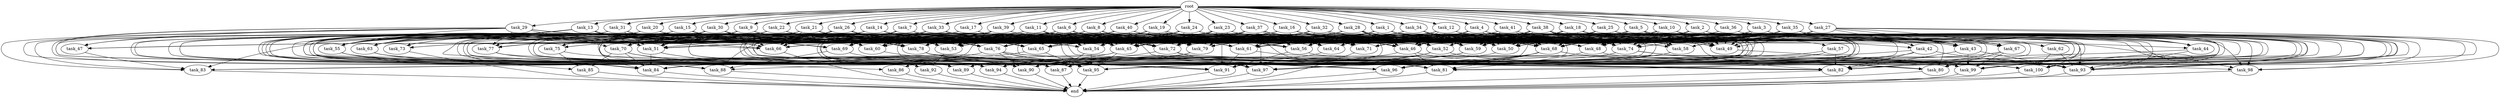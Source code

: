 digraph G {
  task_15 [size="1.494113e+11"];
  task_77 [size="8.159483e+11"];
  task_62 [size="4.165972e+11"];
  task_59 [size="3.491131e+11"];
  task_20 [size="1.999542e+11"];
  task_17 [size="5.100401e+11"];
  task_89 [size="6.784001e+11"];
  task_24 [size="9.015186e+11"];
  task_92 [size="7.391062e+11"];
  task_85 [size="9.794204e+11"];
  task_23 [size="1.915539e+11"];
  task_73 [size="7.994462e+11"];
  task_63 [size="5.030250e+11"];
  task_45 [size="2.923923e+11"];
  task_11 [size="7.550656e+10"];
  task_13 [size="4.407670e+11"];
  task_54 [size="9.767988e+11"];
  task_58 [size="5.142808e+11"];
  task_55 [size="7.645239e+11"];
  task_60 [size="1.860613e+11"];
  task_61 [size="1.643543e+11"];
  task_56 [size="7.503566e+11"];
  task_16 [size="3.798443e+11"];
  task_30 [size="6.949324e+11"];
  task_76 [size="8.983276e+11"];
  task_74 [size="6.261071e+10"];
  task_47 [size="2.983022e+11"];
  task_81 [size="1.486682e+11"];
  task_34 [size="2.604852e+11"];
  task_25 [size="6.979894e+11"];
  task_44 [size="8.898493e+10"];
  task_67 [size="6.883580e+11"];
  task_29 [size="3.462496e+10"];
  end [size="0.000000e+00"];
  task_66 [size="9.750868e+10"];
  task_2 [size="1.765114e+11"];
  task_4 [size="9.795795e+11"];
  task_86 [size="2.332647e+11"];
  task_64 [size="2.359808e+11"];
  task_36 [size="1.859674e+11"];
  task_71 [size="4.492330e+11"];
  task_94 [size="4.705299e+11"];
  task_95 [size="8.788380e+11"];
  task_96 [size="7.879395e+11"];
  task_48 [size="5.221432e+11"];
  task_53 [size="3.946944e+11"];
  task_5 [size="1.701821e+11"];
  task_79 [size="4.481092e+11"];
  task_52 [size="2.151643e+11"];
  task_31 [size="4.831952e+11"];
  task_1 [size="7.361886e+10"];
  task_82 [size="2.915724e+11"];
  task_19 [size="5.756221e+11"];
  task_40 [size="4.909243e+11"];
  task_57 [size="6.398431e+11"];
  task_83 [size="6.647313e+11"];
  task_6 [size="9.180417e+11"];
  task_80 [size="3.763061e+11"];
  task_22 [size="5.512216e+11"];
  task_99 [size="5.442834e+11"];
  task_100 [size="9.928715e+11"];
  task_84 [size="4.863389e+11"];
  task_90 [size="7.137455e+11"];
  task_49 [size="2.989435e+11"];
  task_3 [size="5.883485e+11"];
  task_14 [size="9.387688e+11"];
  task_18 [size="4.643152e+10"];
  task_42 [size="4.485080e+11"];
  task_10 [size="3.619624e+11"];
  task_70 [size="1.021632e+10"];
  task_78 [size="2.062501e+11"];
  task_50 [size="4.922174e+11"];
  task_21 [size="1.377945e+11"];
  task_32 [size="9.396749e+11"];
  task_51 [size="6.445968e+11"];
  task_46 [size="9.327700e+11"];
  task_12 [size="9.603331e+11"];
  task_9 [size="6.148940e+11"];
  task_93 [size="1.126884e+11"];
  task_43 [size="1.846787e+11"];
  task_26 [size="9.716162e+11"];
  task_41 [size="2.195421e+11"];
  task_27 [size="1.321573e+11"];
  task_68 [size="6.934947e+11"];
  task_65 [size="2.601221e+11"];
  task_39 [size="6.444706e+11"];
  task_38 [size="8.555019e+11"];
  task_72 [size="8.225469e+10"];
  task_98 [size="2.038429e+11"];
  task_28 [size="2.109350e+11"];
  task_69 [size="2.452471e+11"];
  task_88 [size="3.566076e+11"];
  task_91 [size="1.059688e+11"];
  task_8 [size="8.669464e+11"];
  task_75 [size="9.346703e+11"];
  task_33 [size="6.208324e+11"];
  root [size="0.000000e+00"];
  task_7 [size="3.233125e+11"];
  task_87 [size="8.217448e+11"];
  task_35 [size="5.995689e+11"];
  task_97 [size="5.374812e+11"];
  task_37 [size="7.671635e+11"];

  task_15 -> task_76 [size="5.988851e+07"];
  task_15 -> task_50 [size="4.474703e+07"];
  task_15 -> task_66 [size="5.735805e+06"];
  task_15 -> task_77 [size="9.066092e+07"];
  task_15 -> task_60 [size="1.860613e+07"];
  task_15 -> task_55 [size="6.950217e+07"];
  task_15 -> task_93 [size="7.512557e+06"];
  task_15 -> task_56 [size="3.751783e+07"];
  task_15 -> task_91 [size="5.887157e+06"];
  task_77 -> task_95 [size="5.492738e+07"];
  task_77 -> task_94 [size="3.619461e+07"];
  task_77 -> task_86 [size="1.166324e+08"];
  task_77 -> task_90 [size="5.098182e+07"];
  task_62 -> task_93 [size="7.512557e+06"];
  task_62 -> task_100 [size="1.103191e+08"];
  task_59 -> task_89 [size="1.130667e+08"];
  task_59 -> task_94 [size="3.619461e+07"];
  task_59 -> task_87 [size="4.324972e+07"];
  task_20 -> task_71 [size="2.364384e+07"];
  task_20 -> task_81 [size="2.123832e+07"];
  task_20 -> task_56 [size="3.751783e+07"];
  task_20 -> task_84 [size="2.559678e+07"];
  task_20 -> task_54 [size="5.745875e+07"];
  task_20 -> task_69 [size="1.634981e+07"];
  task_20 -> task_73 [size="1.598892e+08"];
  task_20 -> task_49 [size="1.423541e+07"];
  task_20 -> task_94 [size="3.619461e+07"];
  task_20 -> task_87 [size="4.324972e+07"];
  task_17 -> task_45 [size="1.827452e+07"];
  task_17 -> task_87 [size="4.324972e+07"];
  task_17 -> task_77 [size="9.066092e+07"];
  task_17 -> task_88 [size="5.943460e+07"];
  task_17 -> task_50 [size="4.474703e+07"];
  task_17 -> task_43 [size="1.538989e+07"];
  task_17 -> task_80 [size="3.763061e+07"];
  task_17 -> task_48 [size="3.480955e+07"];
  task_17 -> task_68 [size="3.649972e+07"];
  task_17 -> task_53 [size="3.289120e+07"];
  task_17 -> task_66 [size="5.735805e+06"];
  task_17 -> task_72 [size="4.329194e+06"];
  task_89 -> end [size="1.000000e-12"];
  task_24 -> task_45 [size="1.827452e+07"];
  task_24 -> task_52 [size="1.536888e+07"];
  task_24 -> task_71 [size="2.364384e+07"];
  task_24 -> task_54 [size="5.745875e+07"];
  task_24 -> task_67 [size="1.376716e+08"];
  task_24 -> task_79 [size="2.987394e+07"];
  task_24 -> task_69 [size="1.634981e+07"];
  task_24 -> task_72 [size="4.329194e+06"];
  task_24 -> task_90 [size="5.098182e+07"];
  task_24 -> task_74 [size="3.130536e+06"];
  task_92 -> end [size="1.000000e-12"];
  task_85 -> end [size="1.000000e-12"];
  task_23 -> task_45 [size="1.827452e+07"];
  task_23 -> task_61 [size="1.494130e+07"];
  task_23 -> task_84 [size="2.559678e+07"];
  task_23 -> task_42 [size="2.242540e+08"];
  task_23 -> task_79 [size="2.987394e+07"];
  task_23 -> task_50 [size="4.474703e+07"];
  task_23 -> task_72 [size="4.329194e+06"];
  task_23 -> task_91 [size="5.887157e+06"];
  task_23 -> task_43 [size="1.538989e+07"];
  task_23 -> task_76 [size="5.988851e+07"];
  task_73 -> end [size="1.000000e-12"];
  task_63 -> task_91 [size="5.887157e+06"];
  task_63 -> task_89 [size="1.130667e+08"];
  task_63 -> task_90 [size="5.098182e+07"];
  task_45 -> task_95 [size="5.492738e+07"];
  task_45 -> task_86 [size="1.166324e+08"];
  task_45 -> task_83 [size="1.107886e+08"];
  task_11 -> task_45 [size="1.827452e+07"];
  task_11 -> task_64 [size="1.311005e+07"];
  task_11 -> task_82 [size="2.082660e+07"];
  task_11 -> task_87 [size="4.324972e+07"];
  task_11 -> task_54 [size="5.745875e+07"];
  task_11 -> task_60 [size="1.860613e+07"];
  task_11 -> task_88 [size="5.943460e+07"];
  task_11 -> task_52 [size="1.536888e+07"];
  task_11 -> task_61 [size="1.494130e+07"];
  task_11 -> task_65 [size="2.167684e+07"];
  task_11 -> task_84 [size="2.559678e+07"];
  task_11 -> task_79 [size="2.987394e+07"];
  task_11 -> task_46 [size="7.175154e+07"];
  task_11 -> task_49 [size="1.423541e+07"];
  task_13 -> task_82 [size="2.082660e+07"];
  task_13 -> task_71 [size="2.364384e+07"];
  task_13 -> task_87 [size="4.324972e+07"];
  task_13 -> task_54 [size="5.745875e+07"];
  task_13 -> task_60 [size="1.860613e+07"];
  task_13 -> task_78 [size="1.473215e+07"];
  task_13 -> task_83 [size="1.107886e+08"];
  task_13 -> task_94 [size="3.619461e+07"];
  task_13 -> task_69 [size="1.634981e+07"];
  task_13 -> task_66 [size="5.735805e+06"];
  task_13 -> task_51 [size="4.604263e+07"];
  task_13 -> task_96 [size="8.754883e+07"];
  task_13 -> task_52 [size="1.536888e+07"];
  task_13 -> task_63 [size="6.287813e+07"];
  task_13 -> task_47 [size="7.457554e+07"];
  task_13 -> task_76 [size="5.988851e+07"];
  task_54 -> task_95 [size="5.492738e+07"];
  task_54 -> task_87 [size="4.324972e+07"];
  task_58 -> task_91 [size="5.887157e+06"];
  task_58 -> task_87 [size="4.324972e+07"];
  task_58 -> task_90 [size="5.098182e+07"];
  task_55 -> task_99 [size="6.047594e+07"];
  task_55 -> task_94 [size="3.619461e+07"];
  task_55 -> task_84 [size="2.559678e+07"];
  task_55 -> task_90 [size="5.098182e+07"];
  task_60 -> task_87 [size="4.324972e+07"];
  task_61 -> task_91 [size="5.887157e+06"];
  task_61 -> task_99 [size="6.047594e+07"];
  task_56 -> task_91 [size="5.887157e+06"];
  task_56 -> task_100 [size="1.103191e+08"];
  task_16 -> task_77 [size="9.066092e+07"];
  task_16 -> task_62 [size="2.082986e+08"];
  task_16 -> task_70 [size="1.459474e+06"];
  task_16 -> task_43 [size="1.538989e+07"];
  task_16 -> task_80 [size="3.763061e+07"];
  task_16 -> task_68 [size="3.649972e+07"];
  task_16 -> task_65 [size="2.167684e+07"];
  task_16 -> task_56 [size="3.751783e+07"];
  task_16 -> task_51 [size="4.604263e+07"];
  task_16 -> task_46 [size="7.175154e+07"];
  task_16 -> task_72 [size="4.329194e+06"];
  task_16 -> task_74 [size="3.130536e+06"];
  task_16 -> task_76 [size="5.988851e+07"];
  task_30 -> task_64 [size="1.311005e+07"];
  task_30 -> task_71 [size="2.364384e+07"];
  task_30 -> task_77 [size="9.066092e+07"];
  task_30 -> task_60 [size="1.860613e+07"];
  task_30 -> task_55 [size="6.950217e+07"];
  task_30 -> task_78 [size="1.473215e+07"];
  task_30 -> task_61 [size="1.494130e+07"];
  task_30 -> task_53 [size="3.289120e+07"];
  task_30 -> task_66 [size="5.735805e+06"];
  task_30 -> task_51 [size="4.604263e+07"];
  task_30 -> task_88 [size="5.943460e+07"];
  task_30 -> task_69 [size="1.634981e+07"];
  task_30 -> task_70 [size="1.459474e+06"];
  task_30 -> task_90 [size="5.098182e+07"];
  task_30 -> task_73 [size="1.598892e+08"];
  task_30 -> task_76 [size="5.988851e+07"];
  task_76 -> task_95 [size="5.492738e+07"];
  task_76 -> task_90 [size="5.098182e+07"];
  task_76 -> task_84 [size="2.559678e+07"];
  task_76 -> task_100 [size="1.103191e+08"];
  task_76 -> task_96 [size="8.754883e+07"];
  task_74 -> task_93 [size="7.512557e+06"];
  task_74 -> task_80 [size="3.763061e+07"];
  task_74 -> task_87 [size="4.324972e+07"];
  task_74 -> task_90 [size="5.098182e+07"];
  task_47 -> task_83 [size="1.107886e+08"];
  task_81 -> end [size="1.000000e-12"];
  task_34 -> task_68 [size="3.649972e+07"];
  task_34 -> task_53 [size="3.289120e+07"];
  task_34 -> task_56 [size="3.751783e+07"];
  task_34 -> task_87 [size="4.324972e+07"];
  task_34 -> task_54 [size="5.745875e+07"];
  task_34 -> task_59 [size="4.363914e+07"];
  task_34 -> task_50 [size="4.474703e+07"];
  task_34 -> task_49 [size="1.423541e+07"];
  task_34 -> task_74 [size="3.130536e+06"];
  task_34 -> task_65 [size="2.167684e+07"];
  task_25 -> task_45 [size="1.827452e+07"];
  task_25 -> task_64 [size="1.311005e+07"];
  task_25 -> task_71 [size="2.364384e+07"];
  task_25 -> task_51 [size="4.604263e+07"];
  task_25 -> task_44 [size="1.483082e+07"];
  task_25 -> task_93 [size="7.512557e+06"];
  task_25 -> task_94 [size="3.619461e+07"];
  task_25 -> task_100 [size="1.103191e+08"];
  task_25 -> task_74 [size="3.130536e+06"];
  task_25 -> task_48 [size="3.480955e+07"];
  task_25 -> task_68 [size="3.649972e+07"];
  task_25 -> task_65 [size="2.167684e+07"];
  task_25 -> task_84 [size="2.559678e+07"];
  task_25 -> task_79 [size="2.987394e+07"];
  task_25 -> task_52 [size="1.536888e+07"];
  task_25 -> task_99 [size="6.047594e+07"];
  task_25 -> task_95 [size="5.492738e+07"];
  task_44 -> task_93 [size="7.512557e+06"];
  task_44 -> task_88 [size="5.943460e+07"];
  task_67 -> task_99 [size="6.047594e+07"];
  task_67 -> task_80 [size="3.763061e+07"];
  task_67 -> task_83 [size="1.107886e+08"];
  task_29 -> task_64 [size="1.311005e+07"];
  task_29 -> task_77 [size="9.066092e+07"];
  task_29 -> task_54 [size="5.745875e+07"];
  task_29 -> task_70 [size="1.459474e+06"];
  task_29 -> task_89 [size="1.130667e+08"];
  task_29 -> task_55 [size="6.950217e+07"];
  task_29 -> task_84 [size="2.559678e+07"];
  task_29 -> task_83 [size="1.107886e+08"];
  task_29 -> task_46 [size="7.175154e+07"];
  task_29 -> task_72 [size="4.329194e+06"];
  task_29 -> task_74 [size="3.130536e+06"];
  task_29 -> task_47 [size="7.457554e+07"];
  task_29 -> task_87 [size="4.324972e+07"];
  task_66 -> end [size="1.000000e-12"];
  task_2 -> task_64 [size="1.311005e+07"];
  task_2 -> task_78 [size="1.473215e+07"];
  task_2 -> task_71 [size="2.364384e+07"];
  task_2 -> task_50 [size="4.474703e+07"];
  task_2 -> task_95 [size="5.492738e+07"];
  task_2 -> task_93 [size="7.512557e+06"];
  task_2 -> task_43 [size="1.538989e+07"];
  task_2 -> task_74 [size="3.130536e+06"];
  task_2 -> task_56 [size="3.751783e+07"];
  task_2 -> task_51 [size="4.604263e+07"];
  task_2 -> task_66 [size="5.735805e+06"];
  task_2 -> task_49 [size="1.423541e+07"];
  task_2 -> task_98 [size="3.397381e+07"];
  task_4 -> task_45 [size="1.827452e+07"];
  task_4 -> task_64 [size="1.311005e+07"];
  task_4 -> task_82 [size="2.082660e+07"];
  task_4 -> task_87 [size="4.324972e+07"];
  task_4 -> task_60 [size="1.860613e+07"];
  task_4 -> task_50 [size="4.474703e+07"];
  task_4 -> task_93 [size="7.512557e+06"];
  task_4 -> task_80 [size="3.763061e+07"];
  task_4 -> task_69 [size="1.634981e+07"];
  task_4 -> task_65 [size="2.167684e+07"];
  task_4 -> task_78 [size="1.473215e+07"];
  task_4 -> task_91 [size="5.887157e+06"];
  task_4 -> task_46 [size="7.175154e+07"];
  task_4 -> task_72 [size="4.329194e+06"];
  task_4 -> task_49 [size="1.423541e+07"];
  task_4 -> task_74 [size="3.130536e+06"];
  task_86 -> end [size="1.000000e-12"];
  task_64 -> task_90 [size="5.098182e+07"];
  task_36 -> task_64 [size="1.311005e+07"];
  task_36 -> task_81 [size="2.123832e+07"];
  task_36 -> task_71 [size="2.364384e+07"];
  task_36 -> task_54 [size="5.745875e+07"];
  task_36 -> task_60 [size="1.860613e+07"];
  task_36 -> task_61 [size="1.494130e+07"];
  task_36 -> task_100 [size="1.103191e+08"];
  task_36 -> task_46 [size="7.175154e+07"];
  task_36 -> task_68 [size="3.649972e+07"];
  task_36 -> task_82 [size="2.082660e+07"];
  task_36 -> task_52 [size="1.536888e+07"];
  task_36 -> task_49 [size="1.423541e+07"];
  task_71 -> end [size="1.000000e-12"];
  task_94 -> end [size="1.000000e-12"];
  task_95 -> end [size="1.000000e-12"];
  task_96 -> end [size="1.000000e-12"];
  task_48 -> task_81 [size="2.123832e+07"];
  task_48 -> task_98 [size="3.397381e+07"];
  task_53 -> task_92 [size="3.695531e+08"];
  task_5 -> task_82 [size="2.082660e+07"];
  task_5 -> task_60 [size="1.860613e+07"];
  task_5 -> task_44 [size="1.483082e+07"];
  task_5 -> task_93 [size="7.512557e+06"];
  task_5 -> task_43 [size="1.538989e+07"];
  task_5 -> task_80 [size="3.763061e+07"];
  task_5 -> task_68 [size="3.649972e+07"];
  task_5 -> task_66 [size="5.735805e+06"];
  task_5 -> task_84 [size="2.559678e+07"];
  task_5 -> task_49 [size="1.423541e+07"];
  task_5 -> task_76 [size="5.988851e+07"];
  task_5 -> task_45 [size="1.827452e+07"];
  task_5 -> task_87 [size="4.324972e+07"];
  task_5 -> task_58 [size="8.571346e+07"];
  task_5 -> task_91 [size="5.887157e+06"];
  task_5 -> task_48 [size="3.480955e+07"];
  task_5 -> task_53 [size="3.289120e+07"];
  task_5 -> task_56 [size="3.751783e+07"];
  task_5 -> task_51 [size="4.604263e+07"];
  task_5 -> task_79 [size="2.987394e+07"];
  task_5 -> task_52 [size="1.536888e+07"];
  task_5 -> task_74 [size="3.130536e+06"];
  task_79 -> task_87 [size="4.324972e+07"];
  task_79 -> task_84 [size="2.559678e+07"];
  task_52 -> task_91 [size="5.887157e+06"];
  task_52 -> task_97 [size="5.972014e+07"];
  task_52 -> task_80 [size="3.763061e+07"];
  task_52 -> task_93 [size="7.512557e+06"];
  task_52 -> task_90 [size="5.098182e+07"];
  task_31 -> task_51 [size="4.604263e+07"];
  task_31 -> task_54 [size="5.745875e+07"];
  task_31 -> task_55 [size="6.950217e+07"];
  task_31 -> task_95 [size="5.492738e+07"];
  task_31 -> task_68 [size="3.649972e+07"];
  task_31 -> task_53 [size="3.289120e+07"];
  task_31 -> task_66 [size="5.735805e+06"];
  task_31 -> task_84 [size="2.559678e+07"];
  task_31 -> task_79 [size="2.987394e+07"];
  task_31 -> task_69 [size="1.634981e+07"];
  task_31 -> task_63 [size="6.287813e+07"];
  task_31 -> task_87 [size="4.324972e+07"];
  task_1 -> task_81 [size="2.123832e+07"];
  task_1 -> task_71 [size="2.364384e+07"];
  task_1 -> task_57 [size="6.398431e+08"];
  task_1 -> task_59 [size="4.363914e+07"];
  task_1 -> task_70 [size="1.459474e+06"];
  task_1 -> task_44 [size="1.483082e+07"];
  task_1 -> task_78 [size="1.473215e+07"];
  task_1 -> task_61 [size="1.494130e+07"];
  task_1 -> task_74 [size="3.130536e+06"];
  task_1 -> task_68 [size="3.649972e+07"];
  task_1 -> task_56 [size="3.751783e+07"];
  task_1 -> task_69 [size="1.634981e+07"];
  task_1 -> task_66 [size="5.735805e+06"];
  task_1 -> task_98 [size="3.397381e+07"];
  task_1 -> task_49 [size="1.423541e+07"];
  task_1 -> task_63 [size="6.287813e+07"];
  task_1 -> task_76 [size="5.988851e+07"];
  task_82 -> end [size="1.000000e-12"];
  task_19 -> task_45 [size="1.827452e+07"];
  task_19 -> task_48 [size="3.480955e+07"];
  task_19 -> task_75 [size="1.869341e+08"];
  task_19 -> task_56 [size="3.751783e+07"];
  task_19 -> task_54 [size="5.745875e+07"];
  task_19 -> task_79 [size="2.987394e+07"];
  task_19 -> task_71 [size="2.364384e+07"];
  task_19 -> task_72 [size="4.329194e+06"];
  task_40 -> task_64 [size="1.311005e+07"];
  task_40 -> task_71 [size="2.364384e+07"];
  task_40 -> task_77 [size="9.066092e+07"];
  task_40 -> task_52 [size="1.536888e+07"];
  task_40 -> task_68 [size="3.649972e+07"];
  task_40 -> task_65 [size="2.167684e+07"];
  task_40 -> task_56 [size="3.751783e+07"];
  task_40 -> task_96 [size="8.754883e+07"];
  task_40 -> task_69 [size="1.634981e+07"];
  task_40 -> task_66 [size="5.735805e+06"];
  task_40 -> task_49 [size="1.423541e+07"];
  task_40 -> task_76 [size="5.988851e+07"];
  task_57 -> task_82 [size="2.082660e+07"];
  task_57 -> task_84 [size="2.559678e+07"];
  task_57 -> task_96 [size="8.754883e+07"];
  task_83 -> end [size="1.000000e-12"];
  task_6 -> task_45 [size="1.827452e+07"];
  task_6 -> task_64 [size="1.311005e+07"];
  task_6 -> task_82 [size="2.082660e+07"];
  task_6 -> task_71 [size="2.364384e+07"];
  task_6 -> task_78 [size="1.473215e+07"];
  task_6 -> task_54 [size="5.745875e+07"];
  task_6 -> task_60 [size="1.860613e+07"];
  task_6 -> task_55 [size="6.950217e+07"];
  task_6 -> task_58 [size="8.571346e+07"];
  task_6 -> task_61 [size="1.494130e+07"];
  task_6 -> task_48 [size="3.480955e+07"];
  task_6 -> task_92 [size="3.695531e+08"];
  task_6 -> task_53 [size="3.289120e+07"];
  task_6 -> task_51 [size="4.604263e+07"];
  task_6 -> task_91 [size="5.887157e+06"];
  task_6 -> task_52 [size="1.536888e+07"];
  task_6 -> task_72 [size="4.329194e+06"];
  task_6 -> task_49 [size="1.423541e+07"];
  task_6 -> task_65 [size="2.167684e+07"];
  task_80 -> end [size="1.000000e-12"];
  task_22 -> task_64 [size="1.311005e+07"];
  task_22 -> task_84 [size="2.559678e+07"];
  task_22 -> task_59 [size="4.363914e+07"];
  task_22 -> task_55 [size="6.950217e+07"];
  task_22 -> task_94 [size="3.619461e+07"];
  task_22 -> task_89 [size="1.130667e+08"];
  task_22 -> task_48 [size="3.480955e+07"];
  task_22 -> task_75 [size="1.869341e+08"];
  task_22 -> task_56 [size="3.751783e+07"];
  task_22 -> task_51 [size="4.604263e+07"];
  task_22 -> task_72 [size="4.329194e+06"];
  task_22 -> task_49 [size="1.423541e+07"];
  task_22 -> task_63 [size="6.287813e+07"];
  task_22 -> task_76 [size="5.988851e+07"];
  task_99 -> end [size="1.000000e-12"];
  task_100 -> end [size="1.000000e-12"];
  task_84 -> end [size="1.000000e-12"];
  task_90 -> end [size="1.000000e-12"];
  task_49 -> task_99 [size="6.047594e+07"];
  task_3 -> task_64 [size="1.311005e+07"];
  task_3 -> task_71 [size="2.364384e+07"];
  task_3 -> task_44 [size="1.483082e+07"];
  task_3 -> task_93 [size="7.512557e+06"];
  task_3 -> task_74 [size="3.130536e+06"];
  task_3 -> task_48 [size="3.480955e+07"];
  task_3 -> task_53 [size="3.289120e+07"];
  task_3 -> task_72 [size="4.329194e+06"];
  task_3 -> task_89 [size="1.130667e+08"];
  task_3 -> task_49 [size="1.423541e+07"];
  task_3 -> task_63 [size="6.287813e+07"];
  task_3 -> task_97 [size="5.972014e+07"];
  task_14 -> task_77 [size="9.066092e+07"];
  task_14 -> task_88 [size="5.943460e+07"];
  task_14 -> task_50 [size="4.474703e+07"];
  task_14 -> task_80 [size="3.763061e+07"];
  task_14 -> task_48 [size="3.480955e+07"];
  task_14 -> task_65 [size="2.167684e+07"];
  task_14 -> task_51 [size="4.604263e+07"];
  task_14 -> task_83 [size="1.107886e+08"];
  task_14 -> task_52 [size="1.536888e+07"];
  task_14 -> task_70 [size="1.459474e+06"];
  task_14 -> task_76 [size="5.988851e+07"];
  task_14 -> task_49 [size="1.423541e+07"];
  task_14 -> task_74 [size="3.130536e+06"];
  task_14 -> task_97 [size="5.972014e+07"];
  task_18 -> task_45 [size="1.827452e+07"];
  task_18 -> task_71 [size="2.364384e+07"];
  task_18 -> task_58 [size="8.571346e+07"];
  task_18 -> task_50 [size="4.474703e+07"];
  task_18 -> task_95 [size="5.492738e+07"];
  task_18 -> task_94 [size="3.619461e+07"];
  task_18 -> task_80 [size="3.763061e+07"];
  task_18 -> task_48 [size="3.480955e+07"];
  task_18 -> task_68 [size="3.649972e+07"];
  task_18 -> task_53 [size="3.289120e+07"];
  task_18 -> task_56 [size="3.751783e+07"];
  task_18 -> task_90 [size="5.098182e+07"];
  task_18 -> task_69 [size="1.634981e+07"];
  task_18 -> task_99 [size="6.047594e+07"];
  task_18 -> task_72 [size="4.329194e+06"];
  task_18 -> task_91 [size="5.887157e+06"];
  task_18 -> task_97 [size="5.972014e+07"];
  task_42 -> task_82 [size="2.082660e+07"];
  task_42 -> task_90 [size="5.098182e+07"];
  task_42 -> task_93 [size="7.512557e+06"];
  task_42 -> task_97 [size="5.972014e+07"];
  task_10 -> task_64 [size="1.311005e+07"];
  task_10 -> task_87 [size="4.324972e+07"];
  task_10 -> task_54 [size="5.745875e+07"];
  task_10 -> task_95 [size="5.492738e+07"];
  task_10 -> task_80 [size="3.763061e+07"];
  task_10 -> task_48 [size="3.480955e+07"];
  task_10 -> task_56 [size="3.751783e+07"];
  task_10 -> task_79 [size="2.987394e+07"];
  task_10 -> task_46 [size="7.175154e+07"];
  task_10 -> task_73 [size="1.598892e+08"];
  task_10 -> task_72 [size="4.329194e+06"];
  task_10 -> task_49 [size="1.423541e+07"];
  task_10 -> task_74 [size="3.130536e+06"];
  task_10 -> task_98 [size="3.397381e+07"];
  task_70 -> task_85 [size="3.264735e+08"];
  task_70 -> task_97 [size="5.972014e+07"];
  task_70 -> task_90 [size="5.098182e+07"];
  task_70 -> task_84 [size="2.559678e+07"];
  task_70 -> task_91 [size="5.887157e+06"];
  task_78 -> task_91 [size="5.887157e+06"];
  task_78 -> task_95 [size="5.492738e+07"];
  task_78 -> task_93 [size="7.512557e+06"];
  task_78 -> task_97 [size="5.972014e+07"];
  task_50 -> task_94 [size="3.619461e+07"];
  task_21 -> task_45 [size="1.827452e+07"];
  task_21 -> task_71 [size="2.364384e+07"];
  task_21 -> task_51 [size="4.604263e+07"];
  task_21 -> task_54 [size="5.745875e+07"];
  task_21 -> task_58 [size="8.571346e+07"];
  task_21 -> task_55 [size="6.950217e+07"];
  task_21 -> task_78 [size="1.473215e+07"];
  task_21 -> task_48 [size="3.480955e+07"];
  task_21 -> task_61 [size="1.494130e+07"];
  task_21 -> task_65 [size="2.167684e+07"];
  task_21 -> task_66 [size="5.735805e+06"];
  task_21 -> task_84 [size="2.559678e+07"];
  task_21 -> task_90 [size="5.098182e+07"];
  task_21 -> task_46 [size="7.175154e+07"];
  task_21 -> task_91 [size="5.887157e+06"];
  task_21 -> task_63 [size="6.287813e+07"];
  task_32 -> task_71 [size="2.364384e+07"];
  task_32 -> task_51 [size="4.604263e+07"];
  task_32 -> task_54 [size="5.745875e+07"];
  task_32 -> task_43 [size="1.538989e+07"];
  task_32 -> task_61 [size="1.494130e+07"];
  task_32 -> task_68 [size="3.649972e+07"];
  task_32 -> task_53 [size="3.289120e+07"];
  task_32 -> task_56 [size="3.751783e+07"];
  task_32 -> task_67 [size="1.376716e+08"];
  task_32 -> task_96 [size="8.754883e+07"];
  task_32 -> task_69 [size="1.634981e+07"];
  task_32 -> task_72 [size="4.329194e+06"];
  task_32 -> task_74 [size="3.130536e+06"];
  task_32 -> task_76 [size="5.988851e+07"];
  task_51 -> task_95 [size="5.492738e+07"];
  task_51 -> task_87 [size="4.324972e+07"];
  task_51 -> task_84 [size="2.559678e+07"];
  task_46 -> task_81 [size="2.123832e+07"];
  task_46 -> task_82 [size="2.082660e+07"];
  task_46 -> task_87 [size="4.324972e+07"];
  task_12 -> task_45 [size="1.827452e+07"];
  task_12 -> task_54 [size="5.745875e+07"];
  task_12 -> task_62 [size="2.082986e+08"];
  task_12 -> task_52 [size="1.536888e+07"];
  task_12 -> task_43 [size="1.538989e+07"];
  task_12 -> task_69 [size="1.634981e+07"];
  task_12 -> task_66 [size="5.735805e+06"];
  task_12 -> task_67 [size="1.376716e+08"];
  task_12 -> task_79 [size="2.987394e+07"];
  task_12 -> task_46 [size="7.175154e+07"];
  task_12 -> task_56 [size="3.751783e+07"];
  task_12 -> task_49 [size="1.423541e+07"];
  task_12 -> task_98 [size="3.397381e+07"];
  task_12 -> task_76 [size="5.988851e+07"];
  task_9 -> task_45 [size="1.827452e+07"];
  task_9 -> task_51 [size="4.604263e+07"];
  task_9 -> task_91 [size="5.887157e+06"];
  task_9 -> task_78 [size="1.473215e+07"];
  task_9 -> task_68 [size="3.649972e+07"];
  task_9 -> task_56 [size="3.751783e+07"];
  task_9 -> task_84 [size="2.559678e+07"];
  task_9 -> task_55 [size="6.950217e+07"];
  task_9 -> task_46 [size="7.175154e+07"];
  task_9 -> task_72 [size="4.329194e+06"];
  task_9 -> task_63 [size="6.287813e+07"];
  task_9 -> task_76 [size="5.988851e+07"];
  task_93 -> end [size="1.000000e-12"];
  task_43 -> task_82 [size="2.082660e+07"];
  task_43 -> task_99 [size="6.047594e+07"];
  task_43 -> task_93 [size="7.512557e+06"];
  task_26 -> task_78 [size="1.473215e+07"];
  task_26 -> task_73 [size="1.598892e+08"];
  task_26 -> task_91 [size="5.887157e+06"];
  task_26 -> task_95 [size="5.492738e+07"];
  task_26 -> task_96 [size="8.754883e+07"];
  task_26 -> task_100 [size="1.103191e+08"];
  task_26 -> task_48 [size="3.480955e+07"];
  task_26 -> task_75 [size="1.869341e+08"];
  task_26 -> task_53 [size="3.289120e+07"];
  task_26 -> task_56 [size="3.751783e+07"];
  task_26 -> task_84 [size="2.559678e+07"];
  task_26 -> task_79 [size="2.987394e+07"];
  task_26 -> task_66 [size="5.735805e+06"];
  task_26 -> task_49 [size="1.423541e+07"];
  task_26 -> task_74 [size="3.130536e+06"];
  task_26 -> task_65 [size="2.167684e+07"];
  task_41 -> task_68 [size="3.649972e+07"];
  task_41 -> task_65 [size="2.167684e+07"];
  task_41 -> task_56 [size="3.751783e+07"];
  task_41 -> task_54 [size="5.745875e+07"];
  task_41 -> task_59 [size="4.363914e+07"];
  task_41 -> task_72 [size="4.329194e+06"];
  task_41 -> task_49 [size="1.423541e+07"];
  task_41 -> task_98 [size="3.397381e+07"];
  task_41 -> task_82 [size="2.082660e+07"];
  task_41 -> task_76 [size="5.988851e+07"];
  task_27 -> task_64 [size="1.311005e+07"];
  task_27 -> task_42 [size="2.242540e+08"];
  task_27 -> task_58 [size="8.571346e+07"];
  task_27 -> task_59 [size="4.363914e+07"];
  task_27 -> task_78 [size="1.473215e+07"];
  task_27 -> task_43 [size="1.538989e+07"];
  task_27 -> task_100 [size="1.103191e+08"];
  task_27 -> task_48 [size="3.480955e+07"];
  task_27 -> task_67 [size="1.376716e+08"];
  task_27 -> task_96 [size="8.754883e+07"];
  task_27 -> task_52 [size="1.536888e+07"];
  task_27 -> task_79 [size="2.987394e+07"];
  task_27 -> task_49 [size="1.423541e+07"];
  task_68 -> task_81 [size="2.123832e+07"];
  task_68 -> task_99 [size="6.047594e+07"];
  task_68 -> task_96 [size="8.754883e+07"];
  task_68 -> task_91 [size="5.887157e+06"];
  task_68 -> task_95 [size="5.492738e+07"];
  task_68 -> task_100 [size="1.103191e+08"];
  task_65 -> task_95 [size="5.492738e+07"];
  task_65 -> task_84 [size="2.559678e+07"];
  task_39 -> task_64 [size="1.311005e+07"];
  task_39 -> task_60 [size="1.860613e+07"];
  task_39 -> task_70 [size="1.459474e+06"];
  task_39 -> task_43 [size="1.538989e+07"];
  task_39 -> task_94 [size="3.619461e+07"];
  task_39 -> task_68 [size="3.649972e+07"];
  task_39 -> task_53 [size="3.289120e+07"];
  task_39 -> task_66 [size="5.735805e+06"];
  task_39 -> task_79 [size="2.987394e+07"];
  task_39 -> task_69 [size="1.634981e+07"];
  task_39 -> task_74 [size="3.130536e+06"];
  task_39 -> task_76 [size="5.988851e+07"];
  task_38 -> task_64 [size="1.311005e+07"];
  task_38 -> task_93 [size="7.512557e+06"];
  task_38 -> task_71 [size="2.364384e+07"];
  task_38 -> task_54 [size="5.745875e+07"];
  task_38 -> task_77 [size="9.066092e+07"];
  task_38 -> task_59 [size="4.363914e+07"];
  task_38 -> task_70 [size="1.459474e+06"];
  task_38 -> task_78 [size="1.473215e+07"];
  task_38 -> task_43 [size="1.538989e+07"];
  task_38 -> task_94 [size="3.619461e+07"];
  task_38 -> task_100 [size="1.103191e+08"];
  task_38 -> task_68 [size="3.649972e+07"];
  task_38 -> task_50 [size="4.474703e+07"];
  task_38 -> task_96 [size="8.754883e+07"];
  task_38 -> task_67 [size="1.376716e+08"];
  task_38 -> task_91 [size="5.887157e+06"];
  task_38 -> task_79 [size="2.987394e+07"];
  task_38 -> task_74 [size="3.130536e+06"];
  task_38 -> task_47 [size="7.457554e+07"];
  task_72 -> task_82 [size="2.082660e+07"];
  task_72 -> task_94 [size="3.619461e+07"];
  task_72 -> task_97 [size="5.972014e+07"];
  task_98 -> end [size="1.000000e-12"];
  task_28 -> task_45 [size="1.827452e+07"];
  task_28 -> task_82 [size="2.082660e+07"];
  task_28 -> task_54 [size="5.745875e+07"];
  task_28 -> task_58 [size="8.571346e+07"];
  task_28 -> task_50 [size="4.474703e+07"];
  task_28 -> task_78 [size="1.473215e+07"];
  task_28 -> task_89 [size="1.130667e+08"];
  task_28 -> task_46 [size="7.175154e+07"];
  task_28 -> task_61 [size="1.494130e+07"];
  task_28 -> task_66 [size="5.735805e+06"];
  task_28 -> task_52 [size="1.536888e+07"];
  task_28 -> task_72 [size="4.329194e+06"];
  task_28 -> task_49 [size="1.423541e+07"];
  task_28 -> task_74 [size="3.130536e+06"];
  task_69 -> task_95 [size="5.492738e+07"];
  task_69 -> task_88 [size="5.943460e+07"];
  task_88 -> end [size="1.000000e-12"];
  task_91 -> end [size="1.000000e-12"];
  task_8 -> task_45 [size="1.827452e+07"];
  task_8 -> task_64 [size="1.311005e+07"];
  task_8 -> task_59 [size="4.363914e+07"];
  task_8 -> task_55 [size="6.950217e+07"];
  task_8 -> task_78 [size="1.473215e+07"];
  task_8 -> task_43 [size="1.538989e+07"];
  task_8 -> task_94 [size="3.619461e+07"];
  task_8 -> task_68 [size="3.649972e+07"];
  task_8 -> task_53 [size="3.289120e+07"];
  task_8 -> task_56 [size="3.751783e+07"];
  task_8 -> task_72 [size="4.329194e+06"];
  task_8 -> task_49 [size="1.423541e+07"];
  task_8 -> task_47 [size="7.457554e+07"];
  task_75 -> task_85 [size="3.264735e+08"];
  task_75 -> task_95 [size="5.492738e+07"];
  task_33 -> task_77 [size="9.066092e+07"];
  task_33 -> task_68 [size="3.649972e+07"];
  task_33 -> task_63 [size="6.287813e+07"];
  task_33 -> task_46 [size="7.175154e+07"];
  task_33 -> task_75 [size="1.869341e+08"];
  task_33 -> task_65 [size="2.167684e+07"];
  task_33 -> task_66 [size="5.735805e+06"];
  task_33 -> task_79 [size="2.987394e+07"];
  task_33 -> task_69 [size="1.634981e+07"];
  task_33 -> task_56 [size="3.751783e+07"];
  task_33 -> task_72 [size="4.329194e+06"];
  task_33 -> task_74 [size="3.130536e+06"];
  root -> task_1 [size="1.000000e-12"];
  root -> task_19 [size="1.000000e-12"];
  root -> task_39 [size="1.000000e-12"];
  root -> task_25 [size="1.000000e-12"];
  root -> task_11 [size="1.000000e-12"];
  root -> task_12 [size="1.000000e-12"];
  root -> task_9 [size="1.000000e-12"];
  root -> task_20 [size="1.000000e-12"];
  root -> task_6 [size="1.000000e-12"];
  root -> task_17 [size="1.000000e-12"];
  root -> task_26 [size="1.000000e-12"];
  root -> task_24 [size="1.000000e-12"];
  root -> task_27 [size="1.000000e-12"];
  root -> task_22 [size="1.000000e-12"];
  root -> task_7 [size="1.000000e-12"];
  root -> task_40 [size="1.000000e-12"];
  root -> task_15 [size="1.000000e-12"];
  root -> task_38 [size="1.000000e-12"];
  root -> task_23 [size="1.000000e-12"];
  root -> task_2 [size="1.000000e-12"];
  root -> task_5 [size="1.000000e-12"];
  root -> task_3 [size="1.000000e-12"];
  root -> task_28 [size="1.000000e-12"];
  root -> task_29 [size="1.000000e-12"];
  root -> task_36 [size="1.000000e-12"];
  root -> task_14 [size="1.000000e-12"];
  root -> task_18 [size="1.000000e-12"];
  root -> task_13 [size="1.000000e-12"];
  root -> task_10 [size="1.000000e-12"];
  root -> task_4 [size="1.000000e-12"];
  root -> task_8 [size="1.000000e-12"];
  root -> task_33 [size="1.000000e-12"];
  root -> task_21 [size="1.000000e-12"];
  root -> task_16 [size="1.000000e-12"];
  root -> task_34 [size="1.000000e-12"];
  root -> task_35 [size="1.000000e-12"];
  root -> task_32 [size="1.000000e-12"];
  root -> task_41 [size="1.000000e-12"];
  root -> task_31 [size="1.000000e-12"];
  root -> task_37 [size="1.000000e-12"];
  root -> task_30 [size="1.000000e-12"];
  task_7 -> task_45 [size="1.827452e+07"];
  task_7 -> task_69 [size="1.634981e+07"];
  task_7 -> task_71 [size="2.364384e+07"];
  task_7 -> task_87 [size="4.324972e+07"];
  task_7 -> task_55 [size="6.950217e+07"];
  task_7 -> task_78 [size="1.473215e+07"];
  task_7 -> task_48 [size="3.480955e+07"];
  task_7 -> task_61 [size="1.494130e+07"];
  task_7 -> task_51 [size="4.604263e+07"];
  task_7 -> task_52 [size="1.536888e+07"];
  task_7 -> task_85 [size="3.264735e+08"];
  task_7 -> task_72 [size="4.329194e+06"];
  task_7 -> task_64 [size="1.311005e+07"];
  task_87 -> end [size="1.000000e-12"];
  task_35 -> task_82 [size="2.082660e+07"];
  task_35 -> task_71 [size="2.364384e+07"];
  task_35 -> task_50 [size="4.474703e+07"];
  task_35 -> task_44 [size="1.483082e+07"];
  task_35 -> task_93 [size="7.512557e+06"];
  task_35 -> task_43 [size="1.538989e+07"];
  task_35 -> task_61 [size="1.494130e+07"];
  task_35 -> task_46 [size="7.175154e+07"];
  task_35 -> task_68 [size="3.649972e+07"];
  task_35 -> task_48 [size="3.480955e+07"];
  task_35 -> task_75 [size="1.869341e+08"];
  task_35 -> task_99 [size="6.047594e+07"];
  task_35 -> task_66 [size="5.735805e+06"];
  task_35 -> task_84 [size="2.559678e+07"];
  task_35 -> task_69 [size="1.634981e+07"];
  task_35 -> task_49 [size="1.423541e+07"];
  task_35 -> task_74 [size="3.130536e+06"];
  task_97 -> end [size="1.000000e-12"];
  task_37 -> task_64 [size="1.311005e+07"];
  task_37 -> task_81 [size="2.123832e+07"];
  task_37 -> task_71 [size="2.364384e+07"];
  task_37 -> task_60 [size="1.860613e+07"];
  task_37 -> task_59 [size="4.363914e+07"];
  task_37 -> task_55 [size="6.950217e+07"];
  task_37 -> task_44 [size="1.483082e+07"];
  task_37 -> task_56 [size="3.751783e+07"];
  task_37 -> task_52 [size="1.536888e+07"];
  task_37 -> task_68 [size="3.649972e+07"];
  task_37 -> task_66 [size="5.735805e+06"];
  task_37 -> task_79 [size="2.987394e+07"];
  task_37 -> task_46 [size="7.175154e+07"];
  task_37 -> task_73 [size="1.598892e+08"];
  task_37 -> task_74 [size="3.130536e+06"];
  task_37 -> task_97 [size="5.972014e+07"];
}
